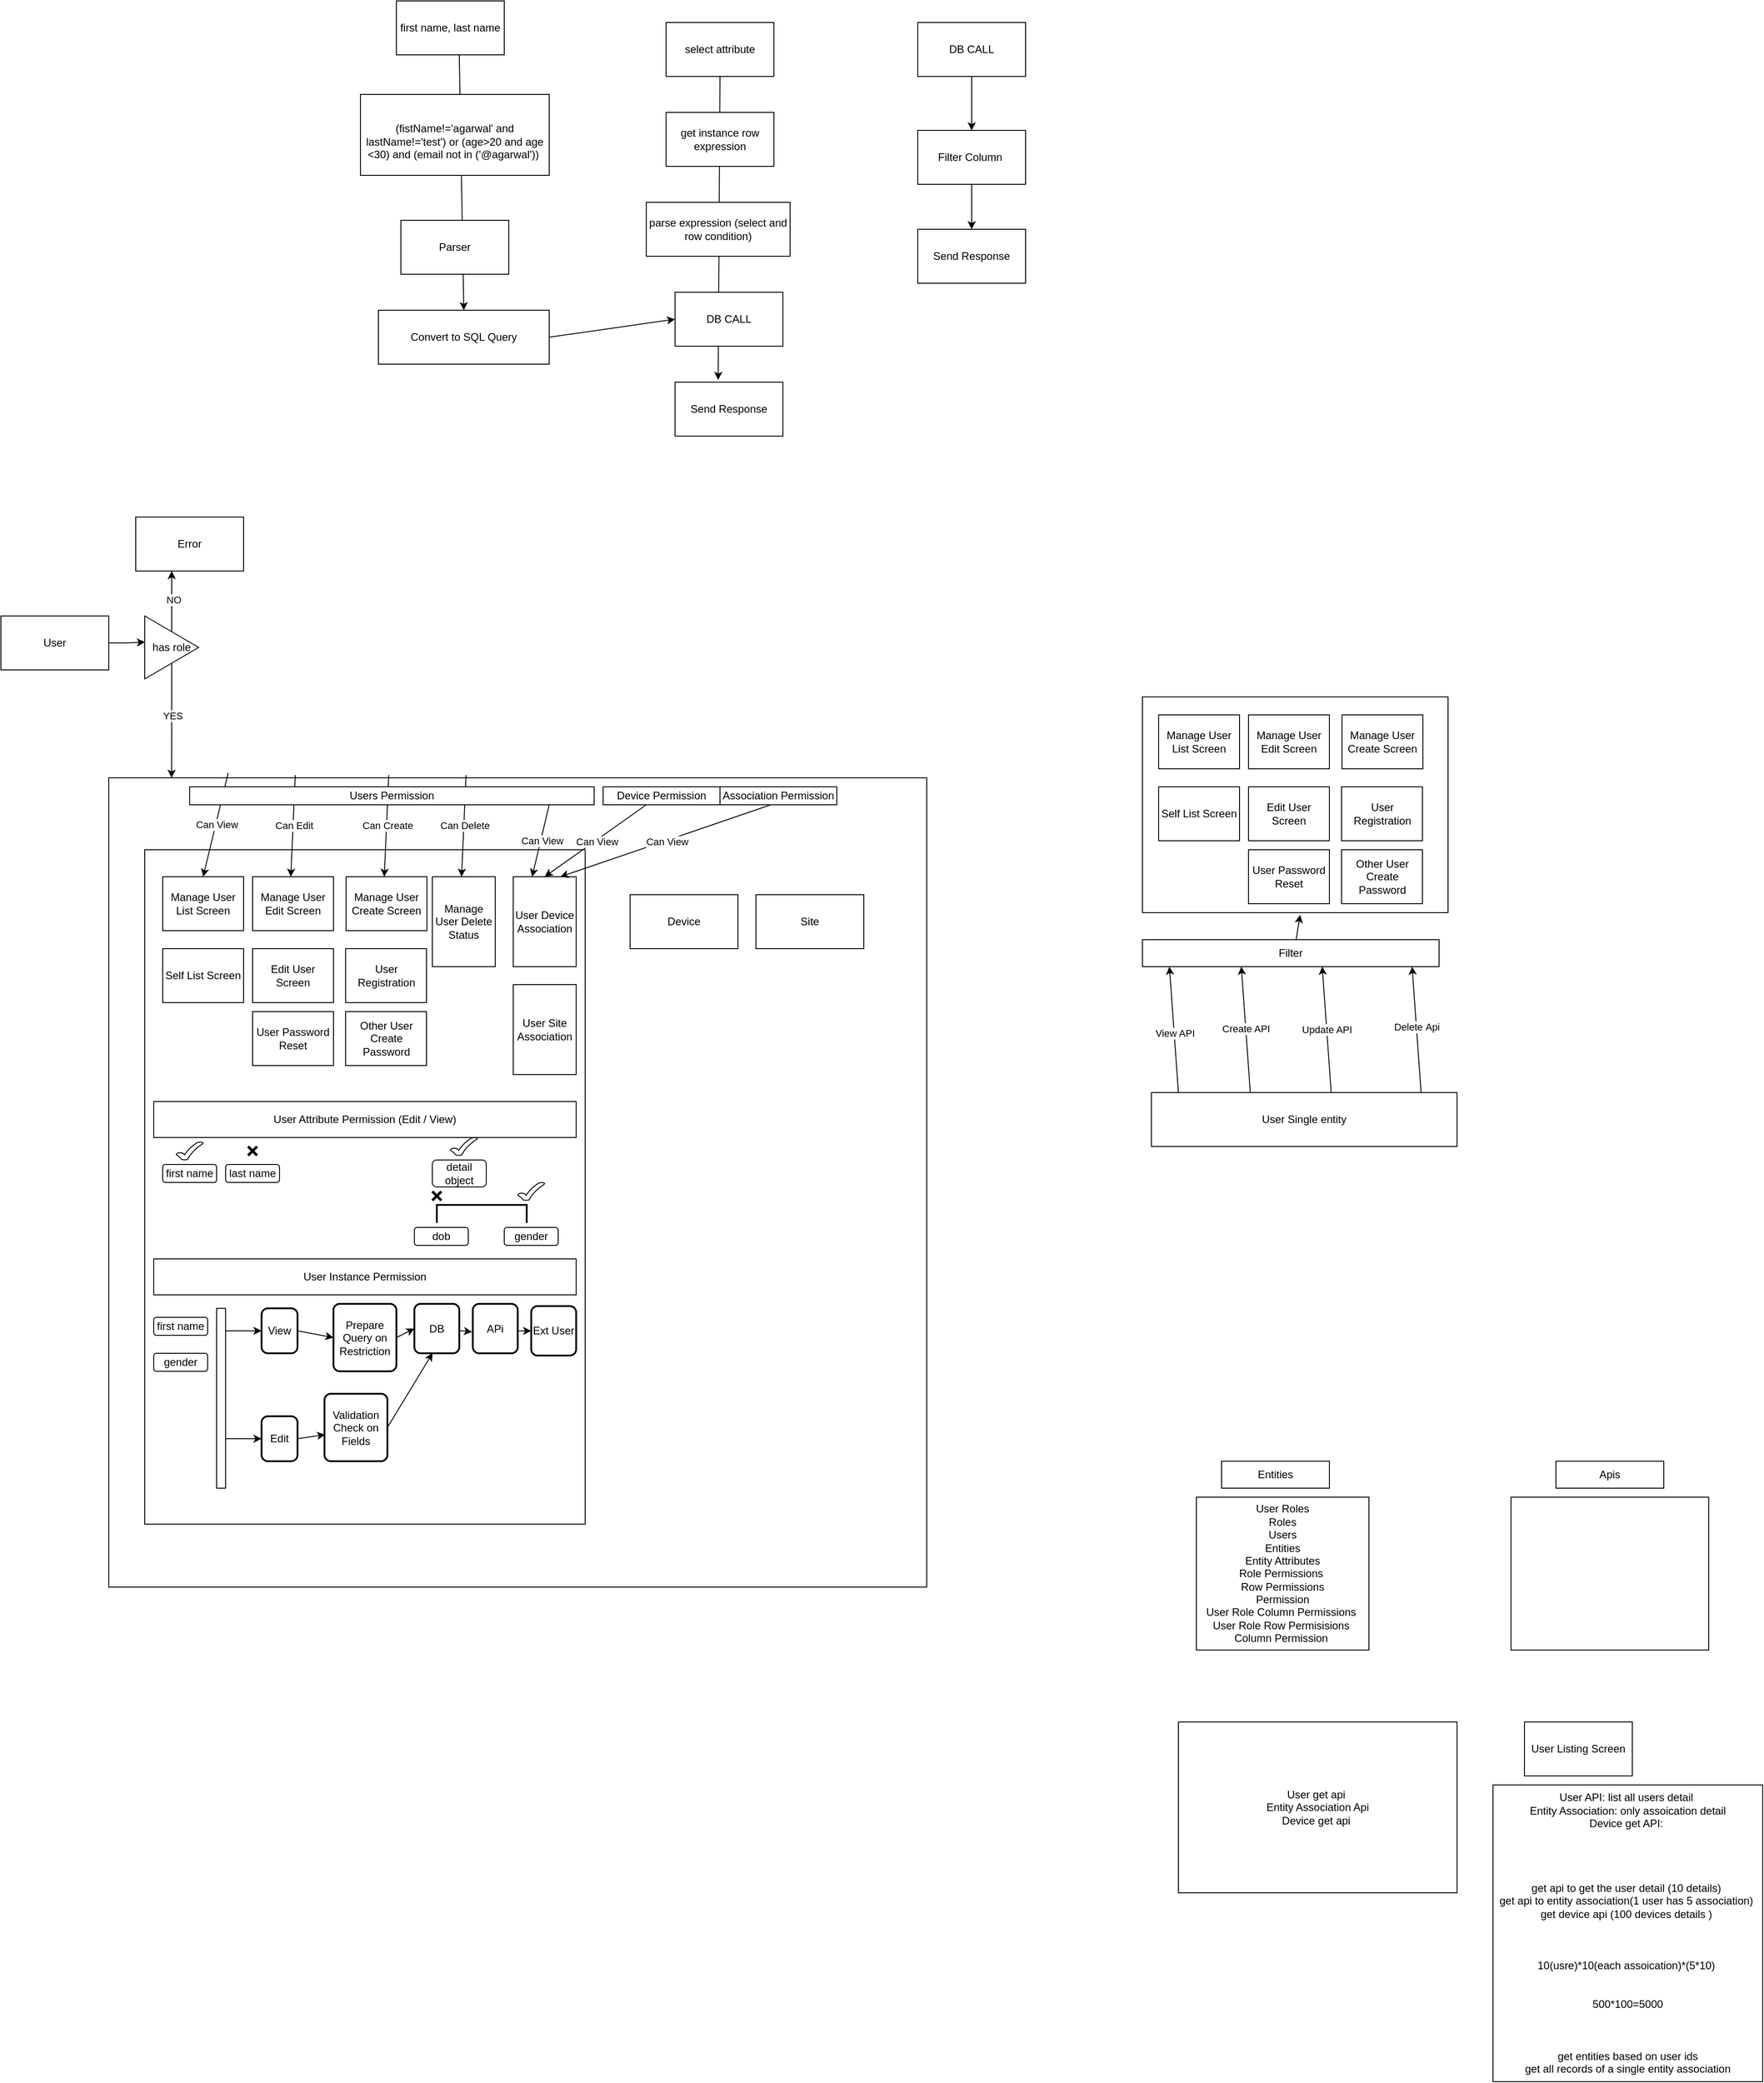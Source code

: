 <mxfile version="23.1.5" type="github">
  <diagram name="Page-1" id="W_wHjsE_T0vRLPN9on4F">
    <mxGraphModel dx="1266" dy="1773" grid="1" gridSize="10" guides="1" tooltips="1" connect="1" arrows="1" fold="1" page="1" pageScale="1" pageWidth="827" pageHeight="1169" math="0" shadow="0">
      <root>
        <mxCell id="0" />
        <mxCell id="1" parent="0" />
        <mxCell id="CIBjUFG_ZZMUvqZLACDm-16" value="" style="endArrow=classic;html=1;rounded=0;entryX=0.5;entryY=0;entryDx=0;entryDy=0;exitX=0.583;exitY=1.008;exitDx=0;exitDy=0;exitPerimeter=0;" edge="1" parent="1" source="CIBjUFG_ZZMUvqZLACDm-14" target="CIBjUFG_ZZMUvqZLACDm-15">
          <mxGeometry width="50" height="50" relative="1" as="geometry">
            <mxPoint x="910" y="-290" as="sourcePoint" />
            <mxPoint x="960" y="-340" as="targetPoint" />
          </mxGeometry>
        </mxCell>
        <mxCell id="CIBjUFG_ZZMUvqZLACDm-11" value="" style="endArrow=classic;html=1;rounded=0;entryX=0.4;entryY=-0.042;entryDx=0;entryDy=0;exitX=0.5;exitY=1;exitDx=0;exitDy=0;entryPerimeter=0;" edge="1" parent="1" source="CIBjUFG_ZZMUvqZLACDm-6" target="CIBjUFG_ZZMUvqZLACDm-10">
          <mxGeometry width="50" height="50" relative="1" as="geometry">
            <mxPoint x="1090" y="-340" as="sourcePoint" />
            <mxPoint x="1140" y="-390" as="targetPoint" />
          </mxGeometry>
        </mxCell>
        <mxCell id="aM5MsyWKR0o3_4G5qAhv-19" value="" style="rounded=0;whiteSpace=wrap;html=1;" parent="1" vertex="1">
          <mxGeometry x="1300" y="190" width="340" height="240" as="geometry" />
        </mxCell>
        <mxCell id="9KyEDRzH5bIQQI6qpWz6-1" value="User" style="rounded=0;whiteSpace=wrap;html=1;" parent="1" vertex="1">
          <mxGeometry x="30" y="100" width="120" height="60" as="geometry" />
        </mxCell>
        <mxCell id="9KyEDRzH5bIQQI6qpWz6-3" style="edgeStyle=orthogonalEdgeStyle;rounded=0;orthogonalLoop=1;jettySize=auto;html=1;exitX=0.5;exitY=1;exitDx=0;exitDy=0;" parent="1" source="9KyEDRzH5bIQQI6qpWz6-2" edge="1">
          <mxGeometry relative="1" as="geometry">
            <mxPoint x="219.909" y="280" as="targetPoint" />
          </mxGeometry>
        </mxCell>
        <mxCell id="9KyEDRzH5bIQQI6qpWz6-5" value="YES" style="edgeLabel;html=1;align=center;verticalAlign=middle;resizable=0;points=[];" parent="9KyEDRzH5bIQQI6qpWz6-3" vertex="1" connectable="0">
          <mxGeometry x="-0.186" y="1" relative="1" as="geometry">
            <mxPoint y="6" as="offset" />
          </mxGeometry>
        </mxCell>
        <mxCell id="9KyEDRzH5bIQQI6qpWz6-4" style="edgeStyle=orthogonalEdgeStyle;rounded=0;orthogonalLoop=1;jettySize=auto;html=1;" parent="1" source="9KyEDRzH5bIQQI6qpWz6-2" edge="1">
          <mxGeometry relative="1" as="geometry">
            <mxPoint x="220" y="50" as="targetPoint" />
          </mxGeometry>
        </mxCell>
        <mxCell id="9KyEDRzH5bIQQI6qpWz6-6" value="NO" style="edgeLabel;html=1;align=center;verticalAlign=middle;resizable=0;points=[];" parent="9KyEDRzH5bIQQI6qpWz6-4" vertex="1" connectable="0">
          <mxGeometry x="0.049" y="-2" relative="1" as="geometry">
            <mxPoint as="offset" />
          </mxGeometry>
        </mxCell>
        <mxCell id="9KyEDRzH5bIQQI6qpWz6-2" value="has role" style="triangle;whiteSpace=wrap;html=1;" parent="1" vertex="1">
          <mxGeometry x="190" y="100" width="60" height="70" as="geometry" />
        </mxCell>
        <mxCell id="9KyEDRzH5bIQQI6qpWz6-7" style="edgeStyle=orthogonalEdgeStyle;rounded=0;orthogonalLoop=1;jettySize=auto;html=1;entryX=0.006;entryY=0.416;entryDx=0;entryDy=0;entryPerimeter=0;" parent="1" source="9KyEDRzH5bIQQI6qpWz6-1" target="9KyEDRzH5bIQQI6qpWz6-2" edge="1">
          <mxGeometry relative="1" as="geometry" />
        </mxCell>
        <mxCell id="9KyEDRzH5bIQQI6qpWz6-8" value="" style="rounded=0;whiteSpace=wrap;html=1;" parent="1" vertex="1">
          <mxGeometry x="150" y="280" width="910" height="900" as="geometry" />
        </mxCell>
        <mxCell id="9KyEDRzH5bIQQI6qpWz6-9" value="Error" style="rounded=0;whiteSpace=wrap;html=1;" parent="1" vertex="1">
          <mxGeometry x="180" y="-10" width="120" height="60" as="geometry" />
        </mxCell>
        <mxCell id="9KyEDRzH5bIQQI6qpWz6-10" value="" style="rounded=0;whiteSpace=wrap;html=1;" parent="1" vertex="1">
          <mxGeometry x="190" y="360" width="490" height="750" as="geometry" />
        </mxCell>
        <mxCell id="9KyEDRzH5bIQQI6qpWz6-11" value="Device" style="rounded=0;whiteSpace=wrap;html=1;" parent="1" vertex="1">
          <mxGeometry x="730" y="410" width="120" height="60" as="geometry" />
        </mxCell>
        <mxCell id="9KyEDRzH5bIQQI6qpWz6-12" value="Site" style="rounded=0;whiteSpace=wrap;html=1;" parent="1" vertex="1">
          <mxGeometry x="870" y="410" width="120" height="60" as="geometry" />
        </mxCell>
        <mxCell id="9KyEDRzH5bIQQI6qpWz6-13" value="Manage User List Screen" style="rounded=0;whiteSpace=wrap;html=1;" parent="1" vertex="1">
          <mxGeometry x="210" y="390" width="90" height="60" as="geometry" />
        </mxCell>
        <mxCell id="9KyEDRzH5bIQQI6qpWz6-14" value="first name" style="rounded=1;whiteSpace=wrap;html=1;" parent="1" vertex="1">
          <mxGeometry x="210" y="710" width="60" height="20" as="geometry" />
        </mxCell>
        <mxCell id="9KyEDRzH5bIQQI6qpWz6-15" value="Manage User Edit Screen" style="rounded=0;whiteSpace=wrap;html=1;" parent="1" vertex="1">
          <mxGeometry x="310" y="390" width="90" height="60" as="geometry" />
        </mxCell>
        <mxCell id="9KyEDRzH5bIQQI6qpWz6-16" value="Self List Screen" style="rounded=0;whiteSpace=wrap;html=1;" parent="1" vertex="1">
          <mxGeometry x="210" y="470" width="90" height="60" as="geometry" />
        </mxCell>
        <mxCell id="9KyEDRzH5bIQQI6qpWz6-17" value="Edit User Screen" style="rounded=0;whiteSpace=wrap;html=1;" parent="1" vertex="1">
          <mxGeometry x="310" y="470" width="90" height="60" as="geometry" />
        </mxCell>
        <mxCell id="9KyEDRzH5bIQQI6qpWz6-19" value="User Password Reset" style="rounded=0;whiteSpace=wrap;html=1;" parent="1" vertex="1">
          <mxGeometry x="310" y="540" width="90" height="60" as="geometry" />
        </mxCell>
        <mxCell id="9KyEDRzH5bIQQI6qpWz6-20" value="Manage User Create Screen" style="rounded=0;whiteSpace=wrap;html=1;" parent="1" vertex="1">
          <mxGeometry x="414" y="390" width="90" height="60" as="geometry" />
        </mxCell>
        <mxCell id="9KyEDRzH5bIQQI6qpWz6-21" value="User Registration" style="rounded=0;whiteSpace=wrap;html=1;" parent="1" vertex="1">
          <mxGeometry x="413.5" y="470" width="90" height="60" as="geometry" />
        </mxCell>
        <mxCell id="9KyEDRzH5bIQQI6qpWz6-22" value="Other User Create Password" style="rounded=0;whiteSpace=wrap;html=1;" parent="1" vertex="1">
          <mxGeometry x="413.5" y="540" width="90" height="60" as="geometry" />
        </mxCell>
        <mxCell id="9KyEDRzH5bIQQI6qpWz6-23" value="Manage User Delete Status" style="rounded=0;whiteSpace=wrap;html=1;" parent="1" vertex="1">
          <mxGeometry x="510" y="390" width="70" height="100" as="geometry" />
        </mxCell>
        <mxCell id="9KyEDRzH5bIQQI6qpWz6-24" value="User Device Association" style="rounded=0;whiteSpace=wrap;html=1;" parent="1" vertex="1">
          <mxGeometry x="600" y="390" width="70" height="100" as="geometry" />
        </mxCell>
        <mxCell id="9KyEDRzH5bIQQI6qpWz6-25" value="User Site Association" style="rounded=0;whiteSpace=wrap;html=1;" parent="1" vertex="1">
          <mxGeometry x="600" y="510" width="70" height="100" as="geometry" />
        </mxCell>
        <mxCell id="9KyEDRzH5bIQQI6qpWz6-26" value="" style="endArrow=classic;html=1;rounded=0;entryX=0.5;entryY=0;entryDx=0;entryDy=0;exitX=0.146;exitY=-0.006;exitDx=0;exitDy=0;exitPerimeter=0;" parent="1" source="9KyEDRzH5bIQQI6qpWz6-8" target="9KyEDRzH5bIQQI6qpWz6-13" edge="1">
          <mxGeometry width="50" height="50" relative="1" as="geometry">
            <mxPoint x="360" y="560" as="sourcePoint" />
            <mxPoint x="410" y="510" as="targetPoint" />
            <Array as="points" />
          </mxGeometry>
        </mxCell>
        <mxCell id="9KyEDRzH5bIQQI6qpWz6-27" value="Can View" style="edgeLabel;html=1;align=center;verticalAlign=middle;resizable=0;points=[];" parent="9KyEDRzH5bIQQI6qpWz6-26" vertex="1" connectable="0">
          <mxGeometry x="-0.011" y="1" relative="1" as="geometry">
            <mxPoint as="offset" />
          </mxGeometry>
        </mxCell>
        <mxCell id="9KyEDRzH5bIQQI6qpWz6-28" value="" style="endArrow=classic;html=1;rounded=0;entryX=0.5;entryY=0;entryDx=0;entryDy=0;exitX=0.146;exitY=-0.006;exitDx=0;exitDy=0;exitPerimeter=0;" parent="1" edge="1">
          <mxGeometry width="50" height="50" relative="1" as="geometry">
            <mxPoint x="357.5" y="277" as="sourcePoint" />
            <mxPoint x="352.5" y="390" as="targetPoint" />
            <Array as="points" />
          </mxGeometry>
        </mxCell>
        <mxCell id="9KyEDRzH5bIQQI6qpWz6-29" value="Can Edit" style="edgeLabel;html=1;align=center;verticalAlign=middle;resizable=0;points=[];" parent="9KyEDRzH5bIQQI6qpWz6-28" vertex="1" connectable="0">
          <mxGeometry x="-0.011" y="1" relative="1" as="geometry">
            <mxPoint as="offset" />
          </mxGeometry>
        </mxCell>
        <mxCell id="9KyEDRzH5bIQQI6qpWz6-30" value="" style="endArrow=classic;html=1;rounded=0;entryX=0.5;entryY=0;entryDx=0;entryDy=0;exitX=0.146;exitY=-0.006;exitDx=0;exitDy=0;exitPerimeter=0;" parent="1" edge="1">
          <mxGeometry width="50" height="50" relative="1" as="geometry">
            <mxPoint x="461.5" y="277" as="sourcePoint" />
            <mxPoint x="456.5" y="390" as="targetPoint" />
            <Array as="points" />
          </mxGeometry>
        </mxCell>
        <mxCell id="9KyEDRzH5bIQQI6qpWz6-31" value="Can Create" style="edgeLabel;html=1;align=center;verticalAlign=middle;resizable=0;points=[];" parent="9KyEDRzH5bIQQI6qpWz6-30" vertex="1" connectable="0">
          <mxGeometry x="-0.011" y="1" relative="1" as="geometry">
            <mxPoint as="offset" />
          </mxGeometry>
        </mxCell>
        <mxCell id="9KyEDRzH5bIQQI6qpWz6-32" value="" style="endArrow=classic;html=1;rounded=0;entryX=0.5;entryY=0;entryDx=0;entryDy=0;exitX=0.146;exitY=-0.006;exitDx=0;exitDy=0;exitPerimeter=0;" parent="1" edge="1">
          <mxGeometry width="50" height="50" relative="1" as="geometry">
            <mxPoint x="547.5" y="277" as="sourcePoint" />
            <mxPoint x="542.5" y="390" as="targetPoint" />
            <Array as="points" />
          </mxGeometry>
        </mxCell>
        <mxCell id="9KyEDRzH5bIQQI6qpWz6-33" value="Can Delete" style="edgeLabel;html=1;align=center;verticalAlign=middle;resizable=0;points=[];" parent="9KyEDRzH5bIQQI6qpWz6-32" vertex="1" connectable="0">
          <mxGeometry x="-0.011" y="1" relative="1" as="geometry">
            <mxPoint as="offset" />
          </mxGeometry>
        </mxCell>
        <mxCell id="9KyEDRzH5bIQQI6qpWz6-34" value="Users Permission" style="rounded=0;whiteSpace=wrap;html=1;" parent="1" vertex="1">
          <mxGeometry x="240" y="290" width="450" height="20" as="geometry" />
        </mxCell>
        <mxCell id="9KyEDRzH5bIQQI6qpWz6-36" value="Device Permission" style="rounded=0;whiteSpace=wrap;html=1;" parent="1" vertex="1">
          <mxGeometry x="700" y="290" width="130" height="20" as="geometry" />
        </mxCell>
        <mxCell id="9KyEDRzH5bIQQI6qpWz6-37" value="Association Permission" style="rounded=0;whiteSpace=wrap;html=1;" parent="1" vertex="1">
          <mxGeometry x="830" y="290" width="130" height="20" as="geometry" />
        </mxCell>
        <mxCell id="9KyEDRzH5bIQQI6qpWz6-38" value="" style="endArrow=classic;html=1;rounded=0;entryX=0.5;entryY=0;entryDx=0;entryDy=0;exitX=0.146;exitY=-0.006;exitDx=0;exitDy=0;exitPerimeter=0;" parent="1" target="9KyEDRzH5bIQQI6qpWz6-24" edge="1">
          <mxGeometry width="50" height="50" relative="1" as="geometry">
            <mxPoint x="748" y="310" as="sourcePoint" />
            <mxPoint x="720" y="423" as="targetPoint" />
            <Array as="points" />
          </mxGeometry>
        </mxCell>
        <mxCell id="9KyEDRzH5bIQQI6qpWz6-39" value="Can View" style="edgeLabel;html=1;align=center;verticalAlign=middle;resizable=0;points=[];" parent="9KyEDRzH5bIQQI6qpWz6-38" vertex="1" connectable="0">
          <mxGeometry x="-0.011" y="1" relative="1" as="geometry">
            <mxPoint as="offset" />
          </mxGeometry>
        </mxCell>
        <mxCell id="9KyEDRzH5bIQQI6qpWz6-40" value="" style="endArrow=classic;html=1;rounded=0;entryX=0.75;entryY=0;entryDx=0;entryDy=0;exitX=0.436;exitY=1;exitDx=0;exitDy=0;exitPerimeter=0;" parent="1" source="9KyEDRzH5bIQQI6qpWz6-37" target="9KyEDRzH5bIQQI6qpWz6-24" edge="1">
          <mxGeometry width="50" height="50" relative="1" as="geometry">
            <mxPoint x="758" y="320" as="sourcePoint" />
            <mxPoint x="645" y="400" as="targetPoint" />
            <Array as="points" />
          </mxGeometry>
        </mxCell>
        <mxCell id="9KyEDRzH5bIQQI6qpWz6-41" value="Can View" style="edgeLabel;html=1;align=center;verticalAlign=middle;resizable=0;points=[];" parent="9KyEDRzH5bIQQI6qpWz6-40" vertex="1" connectable="0">
          <mxGeometry x="-0.011" y="1" relative="1" as="geometry">
            <mxPoint as="offset" />
          </mxGeometry>
        </mxCell>
        <mxCell id="9KyEDRzH5bIQQI6qpWz6-42" value="" style="endArrow=classic;html=1;rounded=0;entryX=0.5;entryY=0;entryDx=0;entryDy=0;" parent="1" edge="1">
          <mxGeometry width="50" height="50" relative="1" as="geometry">
            <mxPoint x="640" y="310" as="sourcePoint" />
            <mxPoint x="621" y="390" as="targetPoint" />
            <Array as="points" />
          </mxGeometry>
        </mxCell>
        <mxCell id="9KyEDRzH5bIQQI6qpWz6-43" value="Can View" style="edgeLabel;html=1;align=center;verticalAlign=middle;resizable=0;points=[];" parent="9KyEDRzH5bIQQI6qpWz6-42" vertex="1" connectable="0">
          <mxGeometry x="-0.011" y="1" relative="1" as="geometry">
            <mxPoint as="offset" />
          </mxGeometry>
        </mxCell>
        <mxCell id="9KyEDRzH5bIQQI6qpWz6-44" value="User Attribute Permission (Edit / View)" style="rounded=0;whiteSpace=wrap;html=1;" parent="1" vertex="1">
          <mxGeometry x="200" y="640" width="470" height="40" as="geometry" />
        </mxCell>
        <mxCell id="9KyEDRzH5bIQQI6qpWz6-45" value="last name" style="rounded=1;whiteSpace=wrap;html=1;" parent="1" vertex="1">
          <mxGeometry x="280" y="710" width="60" height="20" as="geometry" />
        </mxCell>
        <mxCell id="9KyEDRzH5bIQQI6qpWz6-46" value="detail object" style="rounded=1;whiteSpace=wrap;html=1;" parent="1" vertex="1">
          <mxGeometry x="510" y="705" width="60" height="30" as="geometry" />
        </mxCell>
        <mxCell id="9KyEDRzH5bIQQI6qpWz6-47" value="dob" style="rounded=1;whiteSpace=wrap;html=1;" parent="1" vertex="1">
          <mxGeometry x="490" y="780" width="60" height="20" as="geometry" />
        </mxCell>
        <mxCell id="9KyEDRzH5bIQQI6qpWz6-48" value="gender" style="rounded=1;whiteSpace=wrap;html=1;" parent="1" vertex="1">
          <mxGeometry x="590" y="780" width="60" height="20" as="geometry" />
        </mxCell>
        <mxCell id="9KyEDRzH5bIQQI6qpWz6-49" value="" style="shape=umlDestroy;whiteSpace=wrap;html=1;strokeWidth=3;targetShapes=umlLifeline;" parent="1" vertex="1">
          <mxGeometry x="305" y="690" width="10" height="10" as="geometry" />
        </mxCell>
        <mxCell id="9KyEDRzH5bIQQI6qpWz6-50" value="" style="verticalLabelPosition=bottom;verticalAlign=top;html=1;shape=mxgraph.basic.tick" parent="1" vertex="1">
          <mxGeometry x="225" y="685" width="30" height="20" as="geometry" />
        </mxCell>
        <mxCell id="9KyEDRzH5bIQQI6qpWz6-51" value="" style="verticalLabelPosition=bottom;verticalAlign=top;html=1;shape=mxgraph.basic.tick" parent="1" vertex="1">
          <mxGeometry x="530" y="680" width="30" height="20" as="geometry" />
        </mxCell>
        <mxCell id="9KyEDRzH5bIQQI6qpWz6-52" value="" style="shape=umlDestroy;whiteSpace=wrap;html=1;strokeWidth=3;targetShapes=umlLifeline;" parent="1" vertex="1">
          <mxGeometry x="510" y="740" width="10" height="10" as="geometry" />
        </mxCell>
        <mxCell id="9KyEDRzH5bIQQI6qpWz6-53" value="" style="verticalLabelPosition=bottom;verticalAlign=top;html=1;shape=mxgraph.basic.tick" parent="1" vertex="1">
          <mxGeometry x="605" y="730" width="30" height="20" as="geometry" />
        </mxCell>
        <mxCell id="9KyEDRzH5bIQQI6qpWz6-54" value="" style="strokeWidth=2;html=1;shape=mxgraph.flowchart.annotation_1;align=left;pointerEvents=1;rotation=90;" parent="1" vertex="1">
          <mxGeometry x="555" y="715" width="20" height="100" as="geometry" />
        </mxCell>
        <mxCell id="9KyEDRzH5bIQQI6qpWz6-56" value="User Instance Permission" style="rounded=0;whiteSpace=wrap;html=1;" parent="1" vertex="1">
          <mxGeometry x="200" y="815" width="470" height="40" as="geometry" />
        </mxCell>
        <mxCell id="9KyEDRzH5bIQQI6qpWz6-57" value="first name" style="rounded=1;whiteSpace=wrap;html=1;" parent="1" vertex="1">
          <mxGeometry x="200" y="880" width="60" height="20" as="geometry" />
        </mxCell>
        <mxCell id="9KyEDRzH5bIQQI6qpWz6-58" value="gender" style="rounded=1;whiteSpace=wrap;html=1;" parent="1" vertex="1">
          <mxGeometry x="200" y="920" width="60" height="20" as="geometry" />
        </mxCell>
        <mxCell id="9KyEDRzH5bIQQI6qpWz6-59" value="View" style="rounded=1;whiteSpace=wrap;html=1;absoluteArcSize=1;arcSize=14;strokeWidth=2;" parent="1" vertex="1">
          <mxGeometry x="320" y="870" width="40" height="50" as="geometry" />
        </mxCell>
        <mxCell id="9KyEDRzH5bIQQI6qpWz6-60" value="Edit" style="rounded=1;whiteSpace=wrap;html=1;absoluteArcSize=1;arcSize=14;strokeWidth=2;" parent="1" vertex="1">
          <mxGeometry x="320" y="990" width="40" height="50" as="geometry" />
        </mxCell>
        <mxCell id="9KyEDRzH5bIQQI6qpWz6-61" value="Prepare Query on Restriction" style="rounded=1;whiteSpace=wrap;html=1;absoluteArcSize=1;arcSize=14;strokeWidth=2;" parent="1" vertex="1">
          <mxGeometry x="400" y="865" width="70" height="75" as="geometry" />
        </mxCell>
        <mxCell id="9KyEDRzH5bIQQI6qpWz6-64" value="" style="html=1;points=[[0,0,0,0,5],[0,1,0,0,-5],[1,0,0,0,5],[1,1,0,0,-5]];perimeter=orthogonalPerimeter;outlineConnect=0;targetShapes=umlLifeline;portConstraint=eastwest;newEdgeStyle={&quot;curved&quot;:0,&quot;rounded&quot;:0};" parent="1" vertex="1">
          <mxGeometry x="270" y="870" width="10" height="200" as="geometry" />
        </mxCell>
        <mxCell id="9KyEDRzH5bIQQI6qpWz6-66" value="" style="endArrow=classic;html=1;rounded=0;entryX=0;entryY=0.5;entryDx=0;entryDy=0;" parent="1" source="9KyEDRzH5bIQQI6qpWz6-64" target="9KyEDRzH5bIQQI6qpWz6-59" edge="1">
          <mxGeometry width="50" height="50" relative="1" as="geometry">
            <mxPoint x="560" y="1020" as="sourcePoint" />
            <mxPoint x="610" y="970" as="targetPoint" />
          </mxGeometry>
        </mxCell>
        <mxCell id="9KyEDRzH5bIQQI6qpWz6-67" value="DB" style="rounded=1;whiteSpace=wrap;html=1;absoluteArcSize=1;arcSize=14;strokeWidth=2;" parent="1" vertex="1">
          <mxGeometry x="490" y="865" width="50" height="55" as="geometry" />
        </mxCell>
        <mxCell id="9KyEDRzH5bIQQI6qpWz6-68" value="APi" style="rounded=1;whiteSpace=wrap;html=1;absoluteArcSize=1;arcSize=14;strokeWidth=2;" parent="1" vertex="1">
          <mxGeometry x="555" y="865" width="50" height="55" as="geometry" />
        </mxCell>
        <mxCell id="9KyEDRzH5bIQQI6qpWz6-69" value="Ext User" style="rounded=1;whiteSpace=wrap;html=1;absoluteArcSize=1;arcSize=14;strokeWidth=2;" parent="1" vertex="1">
          <mxGeometry x="620" y="867.5" width="50" height="55" as="geometry" />
        </mxCell>
        <mxCell id="9KyEDRzH5bIQQI6qpWz6-70" value="" style="endArrow=classic;html=1;rounded=0;entryX=0;entryY=0.5;entryDx=0;entryDy=0;exitX=1;exitY=0.5;exitDx=0;exitDy=0;" parent="1" source="9KyEDRzH5bIQQI6qpWz6-59" target="9KyEDRzH5bIQQI6qpWz6-61" edge="1">
          <mxGeometry width="50" height="50" relative="1" as="geometry">
            <mxPoint x="290" y="905" as="sourcePoint" />
            <mxPoint x="330" y="905" as="targetPoint" />
            <Array as="points" />
          </mxGeometry>
        </mxCell>
        <mxCell id="9KyEDRzH5bIQQI6qpWz6-71" value="" style="endArrow=classic;html=1;rounded=0;entryX=0;entryY=0.5;entryDx=0;entryDy=0;exitX=1;exitY=0.5;exitDx=0;exitDy=0;" parent="1" source="9KyEDRzH5bIQQI6qpWz6-61" target="9KyEDRzH5bIQQI6qpWz6-67" edge="1">
          <mxGeometry width="50" height="50" relative="1" as="geometry">
            <mxPoint x="370" y="905" as="sourcePoint" />
            <mxPoint x="410" y="913" as="targetPoint" />
            <Array as="points" />
          </mxGeometry>
        </mxCell>
        <mxCell id="9KyEDRzH5bIQQI6qpWz6-72" value="" style="endArrow=classic;html=1;rounded=0;entryX=-0.016;entryY=0.566;entryDx=0;entryDy=0;exitX=1;exitY=0.541;exitDx=0;exitDy=0;exitPerimeter=0;entryPerimeter=0;" parent="1" source="9KyEDRzH5bIQQI6qpWz6-67" target="9KyEDRzH5bIQQI6qpWz6-68" edge="1">
          <mxGeometry width="50" height="50" relative="1" as="geometry">
            <mxPoint x="540" y="895" as="sourcePoint" />
            <mxPoint x="560" y="885" as="targetPoint" />
            <Array as="points" />
          </mxGeometry>
        </mxCell>
        <mxCell id="9KyEDRzH5bIQQI6qpWz6-73" value="" style="endArrow=classic;html=1;rounded=0;exitX=0.974;exitY=0.548;exitDx=0;exitDy=0;exitPerimeter=0;" parent="1" source="9KyEDRzH5bIQQI6qpWz6-68" target="9KyEDRzH5bIQQI6qpWz6-69" edge="1">
          <mxGeometry width="50" height="50" relative="1" as="geometry">
            <mxPoint x="550" y="905" as="sourcePoint" />
            <mxPoint x="564" y="906" as="targetPoint" />
            <Array as="points" />
          </mxGeometry>
        </mxCell>
        <mxCell id="9KyEDRzH5bIQQI6qpWz6-74" value="Validation Check on Fields" style="rounded=1;whiteSpace=wrap;html=1;absoluteArcSize=1;arcSize=14;strokeWidth=2;" parent="1" vertex="1">
          <mxGeometry x="390" y="965" width="70" height="75" as="geometry" />
        </mxCell>
        <mxCell id="9KyEDRzH5bIQQI6qpWz6-75" value="" style="endArrow=classic;html=1;rounded=0;entryX=0;entryY=0.5;entryDx=0;entryDy=0;" parent="1" source="9KyEDRzH5bIQQI6qpWz6-64" target="9KyEDRzH5bIQQI6qpWz6-60" edge="1">
          <mxGeometry width="50" height="50" relative="1" as="geometry">
            <mxPoint x="460" y="990" as="sourcePoint" />
            <mxPoint x="510" y="940" as="targetPoint" />
          </mxGeometry>
        </mxCell>
        <mxCell id="9KyEDRzH5bIQQI6qpWz6-76" value="" style="endArrow=classic;html=1;rounded=0;entryX=0.011;entryY=0.606;entryDx=0;entryDy=0;entryPerimeter=0;exitX=1;exitY=0.5;exitDx=0;exitDy=0;" parent="1" source="9KyEDRzH5bIQQI6qpWz6-60" target="9KyEDRzH5bIQQI6qpWz6-74" edge="1">
          <mxGeometry width="50" height="50" relative="1" as="geometry">
            <mxPoint x="290" y="1025" as="sourcePoint" />
            <mxPoint x="330" y="1025" as="targetPoint" />
          </mxGeometry>
        </mxCell>
        <mxCell id="9KyEDRzH5bIQQI6qpWz6-77" value="" style="endArrow=classic;html=1;rounded=0;entryX=0.406;entryY=0.995;entryDx=0;entryDy=0;entryPerimeter=0;exitX=1;exitY=0.5;exitDx=0;exitDy=0;" parent="1" source="9KyEDRzH5bIQQI6qpWz6-74" target="9KyEDRzH5bIQQI6qpWz6-67" edge="1">
          <mxGeometry width="50" height="50" relative="1" as="geometry">
            <mxPoint x="370" y="1025" as="sourcePoint" />
            <mxPoint x="401" y="1020" as="targetPoint" />
          </mxGeometry>
        </mxCell>
        <mxCell id="aM5MsyWKR0o3_4G5qAhv-1" value="User Single entity" style="rounded=0;whiteSpace=wrap;html=1;" parent="1" vertex="1">
          <mxGeometry x="1310" y="630" width="340" height="60" as="geometry" />
        </mxCell>
        <mxCell id="aM5MsyWKR0o3_4G5qAhv-2" value="" style="endArrow=classic;html=1;rounded=0;" parent="1" edge="1">
          <mxGeometry width="50" height="50" relative="1" as="geometry">
            <mxPoint x="1340" y="630" as="sourcePoint" />
            <mxPoint x="1330" y="490" as="targetPoint" />
          </mxGeometry>
        </mxCell>
        <mxCell id="aM5MsyWKR0o3_4G5qAhv-6" value="View API" style="edgeLabel;html=1;align=center;verticalAlign=middle;resizable=0;points=[];" parent="aM5MsyWKR0o3_4G5qAhv-2" vertex="1" connectable="0">
          <mxGeometry x="-0.054" relative="1" as="geometry">
            <mxPoint as="offset" />
          </mxGeometry>
        </mxCell>
        <mxCell id="aM5MsyWKR0o3_4G5qAhv-3" value="" style="endArrow=classic;html=1;rounded=0;" parent="1" edge="1">
          <mxGeometry width="50" height="50" relative="1" as="geometry">
            <mxPoint x="1420" y="630" as="sourcePoint" />
            <mxPoint x="1410" y="490" as="targetPoint" />
          </mxGeometry>
        </mxCell>
        <mxCell id="aM5MsyWKR0o3_4G5qAhv-7" value="Create API" style="edgeLabel;html=1;align=center;verticalAlign=middle;resizable=0;points=[];" parent="aM5MsyWKR0o3_4G5qAhv-3" vertex="1" connectable="0">
          <mxGeometry x="0.017" relative="1" as="geometry">
            <mxPoint as="offset" />
          </mxGeometry>
        </mxCell>
        <mxCell id="aM5MsyWKR0o3_4G5qAhv-4" value="" style="endArrow=classic;html=1;rounded=0;" parent="1" edge="1">
          <mxGeometry width="50" height="50" relative="1" as="geometry">
            <mxPoint x="1510" y="630" as="sourcePoint" />
            <mxPoint x="1500" y="490" as="targetPoint" />
          </mxGeometry>
        </mxCell>
        <mxCell id="aM5MsyWKR0o3_4G5qAhv-8" value="Update API" style="edgeLabel;html=1;align=center;verticalAlign=middle;resizable=0;points=[];" parent="aM5MsyWKR0o3_4G5qAhv-4" vertex="1" connectable="0">
          <mxGeometry x="0.002" relative="1" as="geometry">
            <mxPoint as="offset" />
          </mxGeometry>
        </mxCell>
        <mxCell id="aM5MsyWKR0o3_4G5qAhv-5" value="" style="endArrow=classic;html=1;rounded=0;" parent="1" edge="1">
          <mxGeometry width="50" height="50" relative="1" as="geometry">
            <mxPoint x="1610" y="630" as="sourcePoint" />
            <mxPoint x="1600" y="490" as="targetPoint" />
          </mxGeometry>
        </mxCell>
        <mxCell id="aM5MsyWKR0o3_4G5qAhv-9" value="Delete&amp;nbsp;Api" style="edgeLabel;html=1;align=center;verticalAlign=middle;resizable=0;points=[];" parent="aM5MsyWKR0o3_4G5qAhv-5" vertex="1" connectable="0">
          <mxGeometry x="0.048" relative="1" as="geometry">
            <mxPoint as="offset" />
          </mxGeometry>
        </mxCell>
        <mxCell id="aM5MsyWKR0o3_4G5qAhv-10" value="Filter" style="rounded=0;whiteSpace=wrap;html=1;" parent="1" vertex="1">
          <mxGeometry x="1300" y="460" width="330" height="30" as="geometry" />
        </mxCell>
        <mxCell id="aM5MsyWKR0o3_4G5qAhv-11" value="Manage User List Screen" style="rounded=0;whiteSpace=wrap;html=1;" parent="1" vertex="1">
          <mxGeometry x="1318" y="210" width="90" height="60" as="geometry" />
        </mxCell>
        <mxCell id="aM5MsyWKR0o3_4G5qAhv-12" value="Manage User Edit Screen" style="rounded=0;whiteSpace=wrap;html=1;" parent="1" vertex="1">
          <mxGeometry x="1418" y="210" width="90" height="60" as="geometry" />
        </mxCell>
        <mxCell id="aM5MsyWKR0o3_4G5qAhv-13" value="Self List Screen" style="rounded=0;whiteSpace=wrap;html=1;" parent="1" vertex="1">
          <mxGeometry x="1318" y="290" width="90" height="60" as="geometry" />
        </mxCell>
        <mxCell id="aM5MsyWKR0o3_4G5qAhv-14" value="Edit User Screen" style="rounded=0;whiteSpace=wrap;html=1;" parent="1" vertex="1">
          <mxGeometry x="1418" y="290" width="90" height="60" as="geometry" />
        </mxCell>
        <mxCell id="aM5MsyWKR0o3_4G5qAhv-15" value="User Password Reset" style="rounded=0;whiteSpace=wrap;html=1;" parent="1" vertex="1">
          <mxGeometry x="1418" y="360" width="90" height="60" as="geometry" />
        </mxCell>
        <mxCell id="aM5MsyWKR0o3_4G5qAhv-16" value="Manage User Create Screen" style="rounded=0;whiteSpace=wrap;html=1;" parent="1" vertex="1">
          <mxGeometry x="1522" y="210" width="90" height="60" as="geometry" />
        </mxCell>
        <mxCell id="aM5MsyWKR0o3_4G5qAhv-17" value="User Registration" style="rounded=0;whiteSpace=wrap;html=1;" parent="1" vertex="1">
          <mxGeometry x="1521.5" y="290" width="90" height="60" as="geometry" />
        </mxCell>
        <mxCell id="aM5MsyWKR0o3_4G5qAhv-18" value="Other User Create Password" style="rounded=0;whiteSpace=wrap;html=1;" parent="1" vertex="1">
          <mxGeometry x="1521.5" y="360" width="90" height="60" as="geometry" />
        </mxCell>
        <mxCell id="aM5MsyWKR0o3_4G5qAhv-20" value="" style="endArrow=classic;html=1;rounded=0;exitX=0.518;exitY=0.005;exitDx=0;exitDy=0;exitPerimeter=0;entryX=0.516;entryY=1.01;entryDx=0;entryDy=0;entryPerimeter=0;" parent="1" source="aM5MsyWKR0o3_4G5qAhv-10" target="aM5MsyWKR0o3_4G5qAhv-19" edge="1">
          <mxGeometry width="50" height="50" relative="1" as="geometry">
            <mxPoint x="1480" y="430" as="sourcePoint" />
            <mxPoint x="1530" y="380" as="targetPoint" />
          </mxGeometry>
        </mxCell>
        <mxCell id="aM5MsyWKR0o3_4G5qAhv-21" value="User Roles&lt;br&gt;Roles&lt;br&gt;Users&lt;br&gt;Entities&lt;br&gt;Entity Attributes&lt;br&gt;Role Permissions&amp;nbsp;&lt;br&gt;Row Permissions&lt;br&gt;Permission&lt;br&gt;User Role Column Permissions&amp;nbsp;&lt;br&gt;User Role Row Permisisions&amp;nbsp;&lt;br&gt;Column Permission&amp;nbsp;&lt;br&gt;" style="rounded=0;whiteSpace=wrap;html=1;" parent="1" vertex="1">
          <mxGeometry x="1360" y="1080" width="192" height="170" as="geometry" />
        </mxCell>
        <mxCell id="aM5MsyWKR0o3_4G5qAhv-22" value="" style="rounded=0;whiteSpace=wrap;html=1;" parent="1" vertex="1">
          <mxGeometry x="1710" y="1080" width="220" height="170" as="geometry" />
        </mxCell>
        <mxCell id="aM5MsyWKR0o3_4G5qAhv-23" value="Entities" style="rounded=0;whiteSpace=wrap;html=1;" parent="1" vertex="1">
          <mxGeometry x="1388" y="1040" width="120" height="30" as="geometry" />
        </mxCell>
        <mxCell id="aM5MsyWKR0o3_4G5qAhv-24" value="Apis" style="rounded=0;whiteSpace=wrap;html=1;" parent="1" vertex="1">
          <mxGeometry x="1760" y="1040" width="120" height="30" as="geometry" />
        </mxCell>
        <mxCell id="aM5MsyWKR0o3_4G5qAhv-25" value="User get api&amp;nbsp;&lt;br&gt;Entity Association Api&lt;br&gt;Device get api&amp;nbsp;" style="rounded=0;whiteSpace=wrap;html=1;" parent="1" vertex="1">
          <mxGeometry x="1340" y="1330" width="310" height="190" as="geometry" />
        </mxCell>
        <mxCell id="aM5MsyWKR0o3_4G5qAhv-26" value="User Listing Screen" style="rounded=0;whiteSpace=wrap;html=1;" parent="1" vertex="1">
          <mxGeometry x="1725" y="1330" width="120" height="60" as="geometry" />
        </mxCell>
        <mxCell id="aM5MsyWKR0o3_4G5qAhv-27" value="User API: list all users detail&amp;nbsp;&lt;br&gt;Entity Association: only assoication detail&lt;br&gt;Device get API:&amp;nbsp;&lt;br&gt;&lt;br&gt;&lt;br&gt;&lt;br&gt;&lt;br&gt;get api to get the user detail (10 details)&amp;nbsp;&lt;br&gt;get api to entity association(1 user has 5 association)&amp;nbsp;&lt;br&gt;get device api (100 devices details )&amp;nbsp;&lt;br&gt;&lt;br&gt;&lt;br&gt;&lt;br&gt;10(usre)*10(each assoication)*(5*10)&amp;nbsp;&lt;br&gt;&lt;br&gt;&lt;br&gt;500*100=5000&lt;br&gt;&lt;br&gt;&lt;br&gt;&lt;br&gt;get entities based on user ids&lt;br&gt;get all records of a single entity association" style="rounded=0;whiteSpace=wrap;html=1;" parent="1" vertex="1">
          <mxGeometry x="1690" y="1400" width="300" height="330" as="geometry" />
        </mxCell>
        <mxCell id="CIBjUFG_ZZMUvqZLACDm-1" value="DB CALL" style="rounded=0;whiteSpace=wrap;html=1;" vertex="1" parent="1">
          <mxGeometry x="1050" y="-560" width="120" height="60" as="geometry" />
        </mxCell>
        <mxCell id="CIBjUFG_ZZMUvqZLACDm-2" value="Filter Column&amp;nbsp;" style="rounded=0;whiteSpace=wrap;html=1;" vertex="1" parent="1">
          <mxGeometry x="1050" y="-440" width="120" height="60" as="geometry" />
        </mxCell>
        <mxCell id="CIBjUFG_ZZMUvqZLACDm-3" value="Send Response" style="rounded=0;whiteSpace=wrap;html=1;" vertex="1" parent="1">
          <mxGeometry x="1050" y="-330" width="120" height="60" as="geometry" />
        </mxCell>
        <mxCell id="CIBjUFG_ZZMUvqZLACDm-4" value="" style="endArrow=classic;html=1;rounded=0;exitX=0.5;exitY=1;exitDx=0;exitDy=0;entryX=0.5;entryY=0;entryDx=0;entryDy=0;" edge="1" parent="1" source="CIBjUFG_ZZMUvqZLACDm-1" target="CIBjUFG_ZZMUvqZLACDm-2">
          <mxGeometry width="50" height="50" relative="1" as="geometry">
            <mxPoint x="1090" y="-390" as="sourcePoint" />
            <mxPoint x="1140" y="-440" as="targetPoint" />
          </mxGeometry>
        </mxCell>
        <mxCell id="CIBjUFG_ZZMUvqZLACDm-5" value="" style="endArrow=classic;html=1;rounded=0;entryX=0.5;entryY=0;entryDx=0;entryDy=0;exitX=0.5;exitY=1;exitDx=0;exitDy=0;" edge="1" parent="1" source="CIBjUFG_ZZMUvqZLACDm-2" target="CIBjUFG_ZZMUvqZLACDm-3">
          <mxGeometry width="50" height="50" relative="1" as="geometry">
            <mxPoint x="1090" y="-390" as="sourcePoint" />
            <mxPoint x="1140" y="-440" as="targetPoint" />
          </mxGeometry>
        </mxCell>
        <mxCell id="CIBjUFG_ZZMUvqZLACDm-6" value="select attribute" style="rounded=0;whiteSpace=wrap;html=1;" vertex="1" parent="1">
          <mxGeometry x="770" y="-560" width="120" height="60" as="geometry" />
        </mxCell>
        <mxCell id="CIBjUFG_ZZMUvqZLACDm-7" value="get instance row expression" style="rounded=0;whiteSpace=wrap;html=1;" vertex="1" parent="1">
          <mxGeometry x="770" y="-460" width="120" height="60" as="geometry" />
        </mxCell>
        <mxCell id="CIBjUFG_ZZMUvqZLACDm-8" value="parse expression (select and row condition)" style="rounded=0;whiteSpace=wrap;html=1;" vertex="1" parent="1">
          <mxGeometry x="748" y="-360" width="160" height="60" as="geometry" />
        </mxCell>
        <mxCell id="CIBjUFG_ZZMUvqZLACDm-9" value="DB CALL" style="rounded=0;whiteSpace=wrap;html=1;" vertex="1" parent="1">
          <mxGeometry x="780" y="-260" width="120" height="60" as="geometry" />
        </mxCell>
        <mxCell id="CIBjUFG_ZZMUvqZLACDm-10" value="Send Response" style="rounded=0;whiteSpace=wrap;html=1;" vertex="1" parent="1">
          <mxGeometry x="780" y="-160" width="120" height="60" as="geometry" />
        </mxCell>
        <mxCell id="CIBjUFG_ZZMUvqZLACDm-12" value="&lt;br&gt;(fistName!=&#39;agarwal&#39; and lastName!=&#39;test&#39;) or (age&amp;gt;20 and age &amp;lt;30) and (email not in (&#39;@agarwal&#39;))&amp;nbsp;" style="rounded=0;whiteSpace=wrap;html=1;" vertex="1" parent="1">
          <mxGeometry x="430" y="-480" width="210" height="90" as="geometry" />
        </mxCell>
        <mxCell id="CIBjUFG_ZZMUvqZLACDm-13" value="Parser" style="rounded=0;whiteSpace=wrap;html=1;" vertex="1" parent="1">
          <mxGeometry x="475" y="-340" width="120" height="60" as="geometry" />
        </mxCell>
        <mxCell id="CIBjUFG_ZZMUvqZLACDm-14" value="first name, last name" style="rounded=0;whiteSpace=wrap;html=1;" vertex="1" parent="1">
          <mxGeometry x="470" y="-584" width="120" height="60" as="geometry" />
        </mxCell>
        <mxCell id="CIBjUFG_ZZMUvqZLACDm-15" value="Convert to SQL Query" style="rounded=0;whiteSpace=wrap;html=1;" vertex="1" parent="1">
          <mxGeometry x="450" y="-240" width="190" height="60" as="geometry" />
        </mxCell>
        <mxCell id="CIBjUFG_ZZMUvqZLACDm-17" value="" style="endArrow=classic;html=1;rounded=0;exitX=1;exitY=0.5;exitDx=0;exitDy=0;entryX=0;entryY=0.5;entryDx=0;entryDy=0;" edge="1" parent="1" source="CIBjUFG_ZZMUvqZLACDm-15" target="CIBjUFG_ZZMUvqZLACDm-9">
          <mxGeometry width="50" height="50" relative="1" as="geometry">
            <mxPoint x="910" y="-290" as="sourcePoint" />
            <mxPoint x="960" y="-340" as="targetPoint" />
          </mxGeometry>
        </mxCell>
      </root>
    </mxGraphModel>
  </diagram>
</mxfile>
